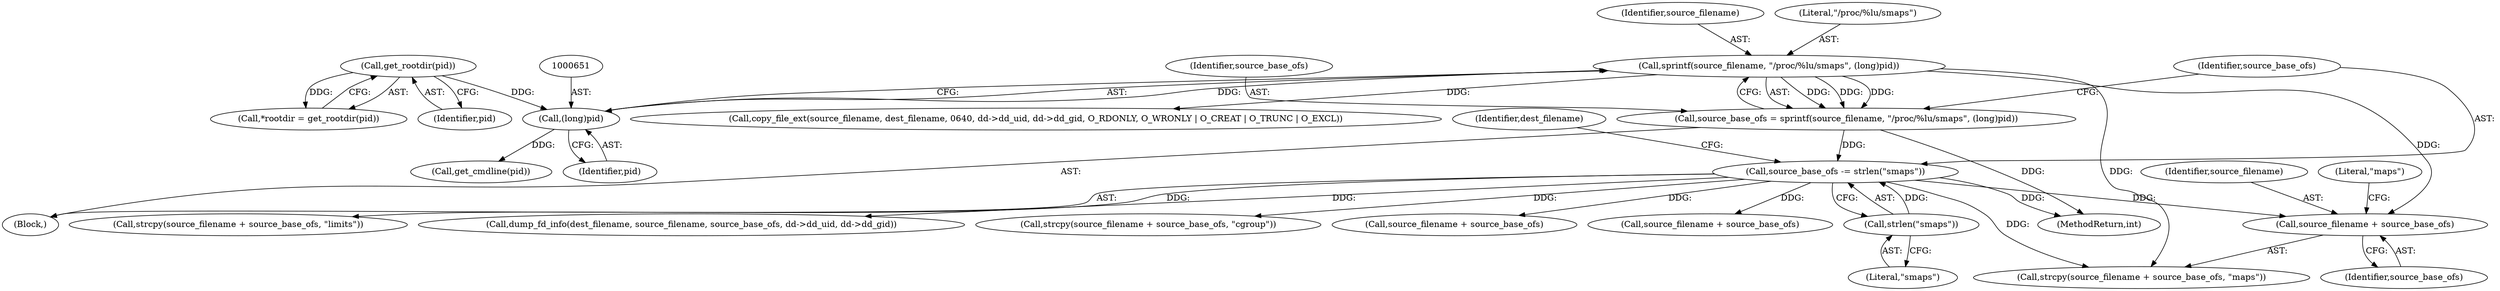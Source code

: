 digraph "0_abrt_4f2c1ddd3e3b81d2d5146b883115371f1cada9f9@pointer" {
"1000674" [label="(Call,source_filename + source_base_ofs)"];
"1000647" [label="(Call,sprintf(source_filename, \"/proc/%lu/smaps\", (long)pid))"];
"1000650" [label="(Call,(long)pid)"];
"1000628" [label="(Call,get_rootdir(pid))"];
"1000653" [label="(Call,source_base_ofs -= strlen(\"smaps\"))"];
"1000655" [label="(Call,strlen(\"smaps\"))"];
"1000645" [label="(Call,source_base_ofs = sprintf(source_filename, \"/proc/%lu/smaps\", (long)pid))"];
"1000654" [label="(Identifier,source_base_ofs)"];
"1000726" [label="(Call,source_filename + source_base_ofs)"];
"1000674" [label="(Call,source_filename + source_base_ofs)"];
"1000648" [label="(Identifier,source_filename)"];
"1000676" [label="(Identifier,source_base_ofs)"];
"1000673" [label="(Call,strcpy(source_filename + source_base_ofs, \"maps\"))"];
"1000681" [label="(Call,copy_file_ext(source_filename, dest_filename, 0640, dd->dd_uid, dd->dd_gid, O_RDONLY, O_WRONLY | O_CREAT | O_TRUNC | O_EXCL))"];
"1000646" [label="(Identifier,source_base_ofs)"];
"1000699" [label="(Call,strcpy(source_filename + source_base_ofs, \"limits\"))"];
"1000652" [label="(Identifier,pid)"];
"1000824" [label="(Call,get_cmdline(pid))"];
"1000754" [label="(Call,dump_fd_info(dest_filename, source_filename, source_base_ofs, dd->dd_uid, dd->dd_gid))"];
"1000675" [label="(Identifier,source_filename)"];
"1000653" [label="(Call,source_base_ofs -= strlen(\"smaps\"))"];
"1000649" [label="(Literal,\"/proc/%lu/smaps\")"];
"1000624" [label="(Block,)"];
"1000656" [label="(Literal,\"smaps\")"];
"1000628" [label="(Call,get_rootdir(pid))"];
"1000645" [label="(Call,source_base_ofs = sprintf(source_filename, \"/proc/%lu/smaps\", (long)pid))"];
"1000647" [label="(Call,sprintf(source_filename, \"/proc/%lu/smaps\", (long)pid))"];
"1000677" [label="(Literal,\"maps\")"];
"1000655" [label="(Call,strlen(\"smaps\"))"];
"1001180" [label="(MethodReturn,int)"];
"1000650" [label="(Call,(long)pid)"];
"1000629" [label="(Identifier,pid)"];
"1000725" [label="(Call,strcpy(source_filename + source_base_ofs, \"cgroup\"))"];
"1000700" [label="(Call,source_filename + source_base_ofs)"];
"1000659" [label="(Identifier,dest_filename)"];
"1000626" [label="(Call,*rootdir = get_rootdir(pid))"];
"1000674" -> "1000673"  [label="AST: "];
"1000674" -> "1000676"  [label="CFG: "];
"1000675" -> "1000674"  [label="AST: "];
"1000676" -> "1000674"  [label="AST: "];
"1000677" -> "1000674"  [label="CFG: "];
"1000647" -> "1000674"  [label="DDG: "];
"1000653" -> "1000674"  [label="DDG: "];
"1000647" -> "1000645"  [label="AST: "];
"1000647" -> "1000650"  [label="CFG: "];
"1000648" -> "1000647"  [label="AST: "];
"1000649" -> "1000647"  [label="AST: "];
"1000650" -> "1000647"  [label="AST: "];
"1000645" -> "1000647"  [label="CFG: "];
"1000647" -> "1000645"  [label="DDG: "];
"1000647" -> "1000645"  [label="DDG: "];
"1000647" -> "1000645"  [label="DDG: "];
"1000650" -> "1000647"  [label="DDG: "];
"1000647" -> "1000673"  [label="DDG: "];
"1000647" -> "1000681"  [label="DDG: "];
"1000650" -> "1000652"  [label="CFG: "];
"1000651" -> "1000650"  [label="AST: "];
"1000652" -> "1000650"  [label="AST: "];
"1000628" -> "1000650"  [label="DDG: "];
"1000650" -> "1000824"  [label="DDG: "];
"1000628" -> "1000626"  [label="AST: "];
"1000628" -> "1000629"  [label="CFG: "];
"1000629" -> "1000628"  [label="AST: "];
"1000626" -> "1000628"  [label="CFG: "];
"1000628" -> "1000626"  [label="DDG: "];
"1000653" -> "1000624"  [label="AST: "];
"1000653" -> "1000655"  [label="CFG: "];
"1000654" -> "1000653"  [label="AST: "];
"1000655" -> "1000653"  [label="AST: "];
"1000659" -> "1000653"  [label="CFG: "];
"1000653" -> "1001180"  [label="DDG: "];
"1000655" -> "1000653"  [label="DDG: "];
"1000645" -> "1000653"  [label="DDG: "];
"1000653" -> "1000673"  [label="DDG: "];
"1000653" -> "1000699"  [label="DDG: "];
"1000653" -> "1000700"  [label="DDG: "];
"1000653" -> "1000725"  [label="DDG: "];
"1000653" -> "1000726"  [label="DDG: "];
"1000653" -> "1000754"  [label="DDG: "];
"1000655" -> "1000656"  [label="CFG: "];
"1000656" -> "1000655"  [label="AST: "];
"1000645" -> "1000624"  [label="AST: "];
"1000646" -> "1000645"  [label="AST: "];
"1000654" -> "1000645"  [label="CFG: "];
"1000645" -> "1001180"  [label="DDG: "];
}
